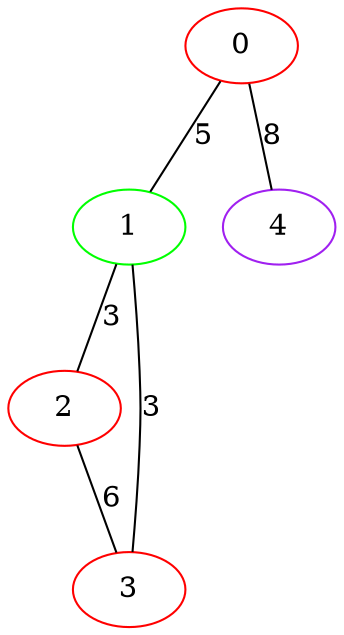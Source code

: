 graph "" {
0 [color=red, weight=1];
1 [color=green, weight=2];
2 [color=red, weight=1];
3 [color=red, weight=1];
4 [color=purple, weight=4];
0 -- 1  [key=0, label=5];
0 -- 4  [key=0, label=8];
1 -- 2  [key=0, label=3];
1 -- 3  [key=0, label=3];
2 -- 3  [key=0, label=6];
}
